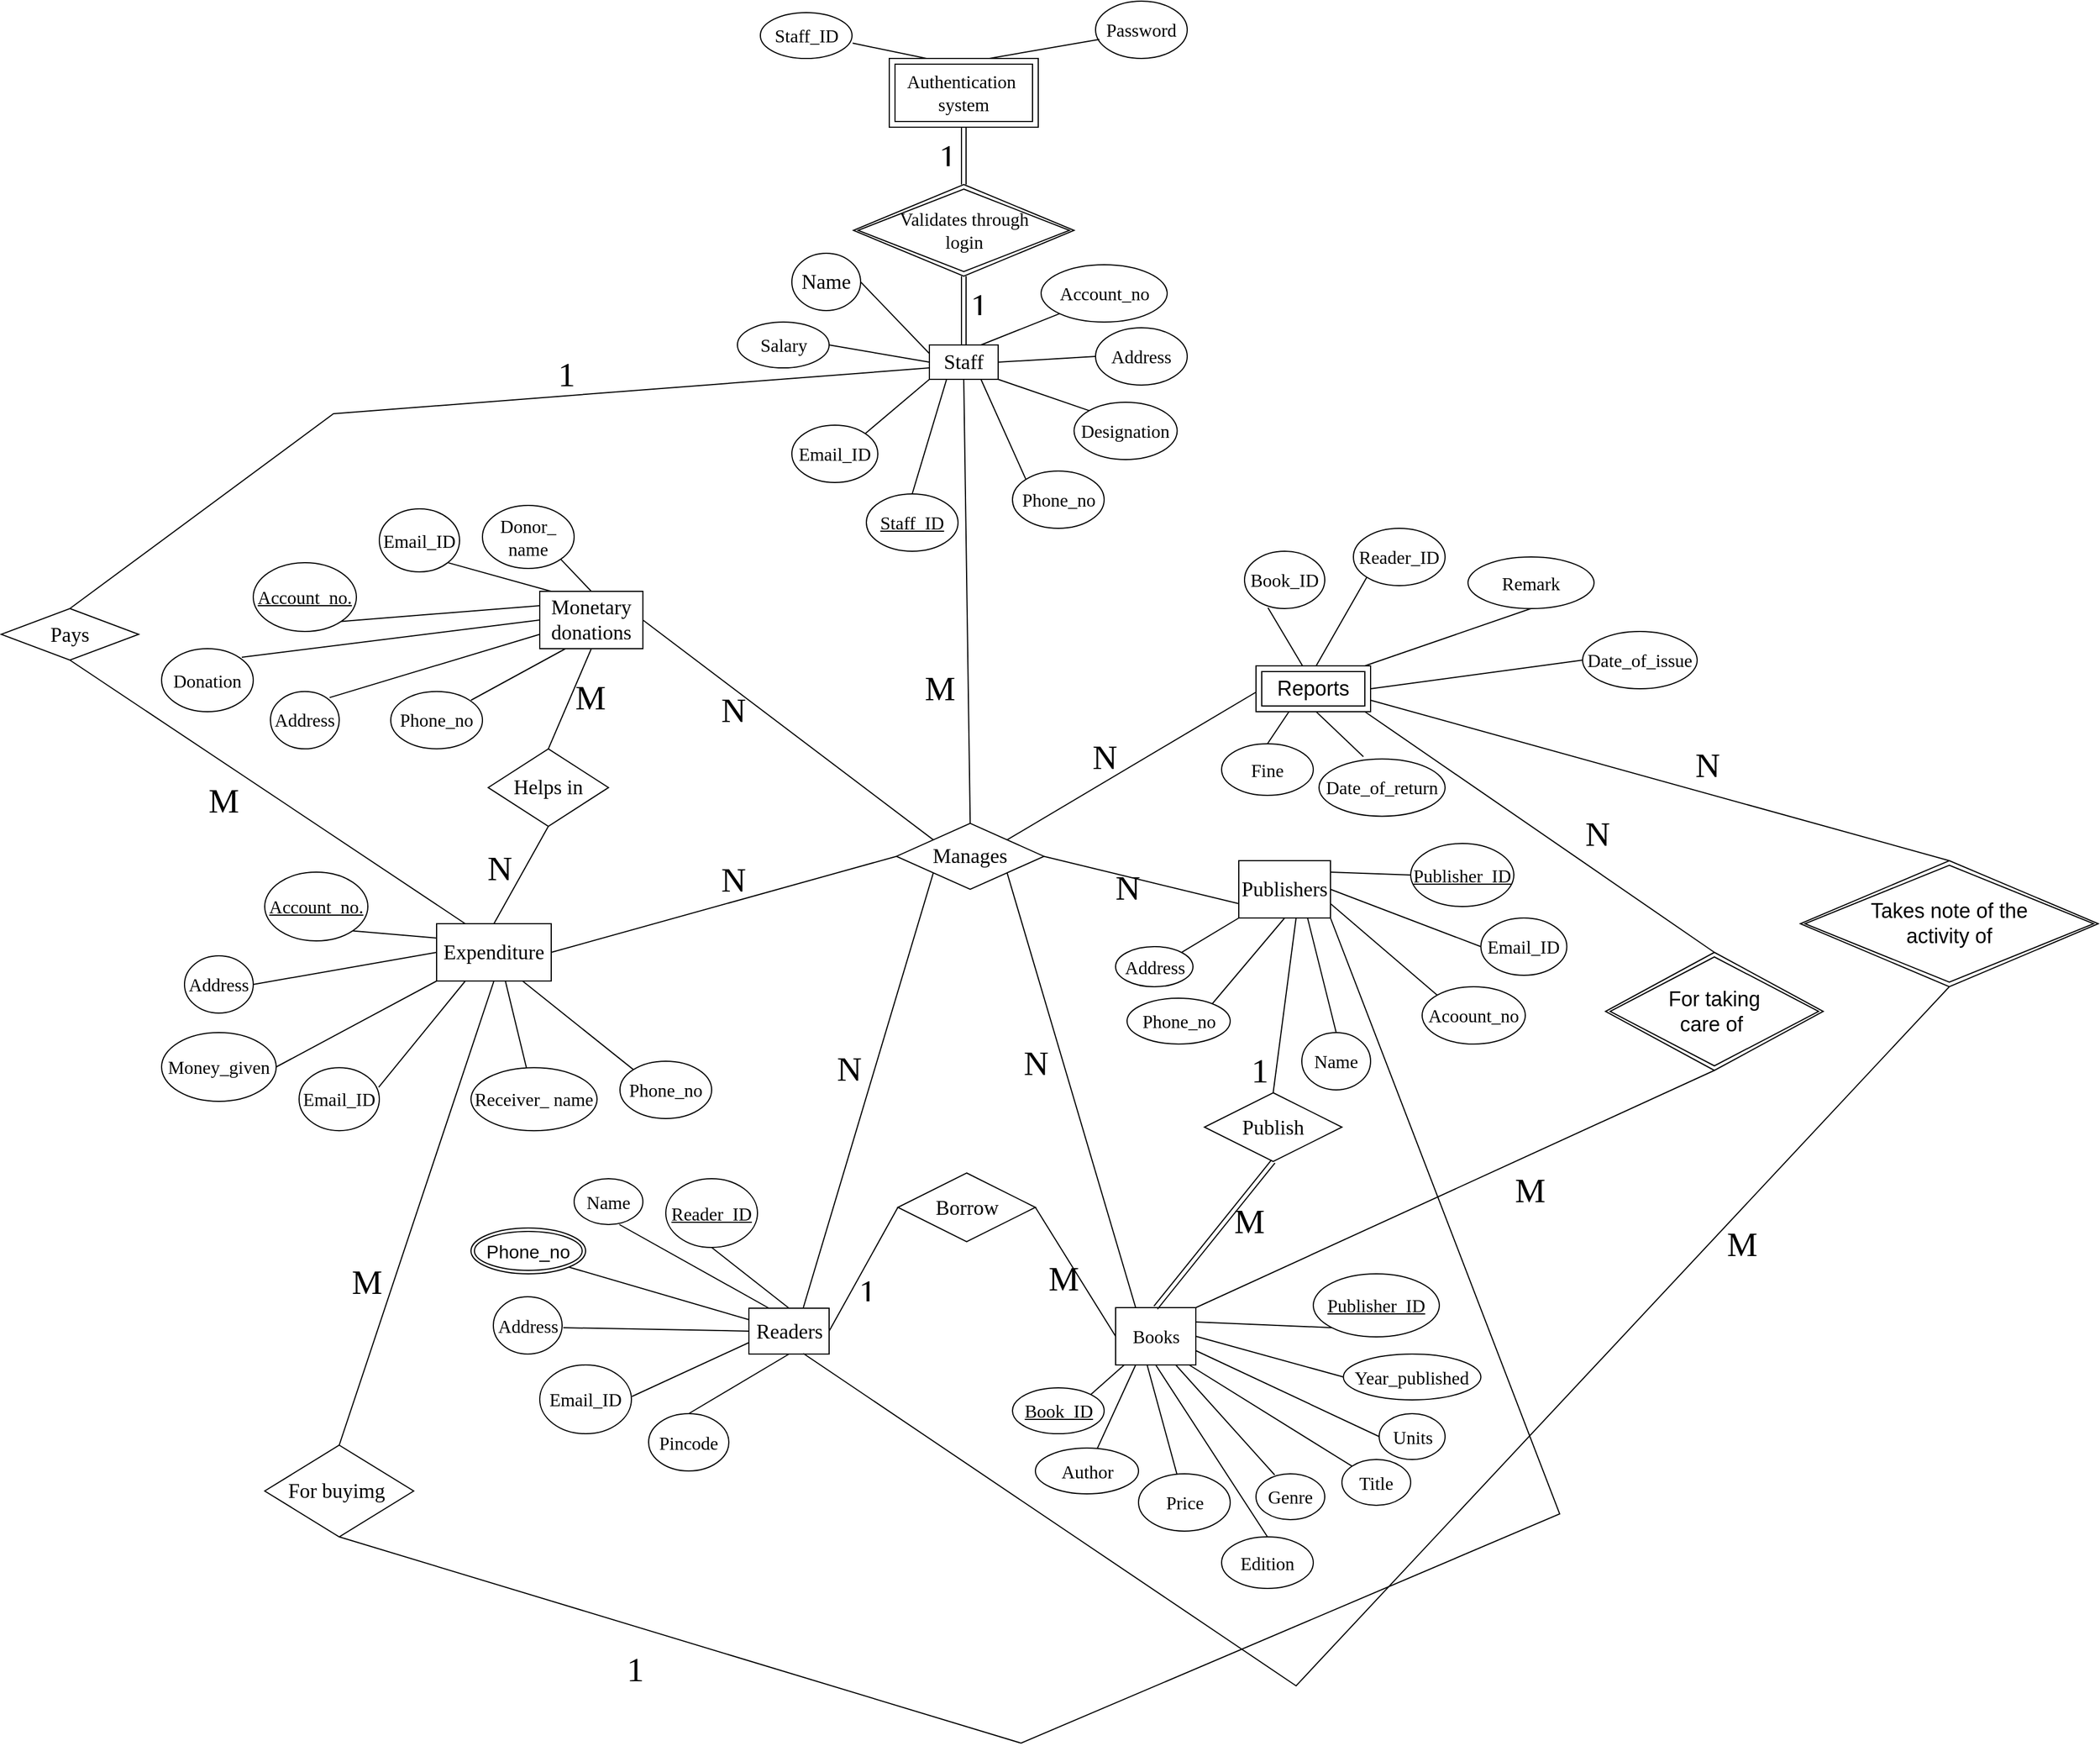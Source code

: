 <mxfile version="16.5.1" type="device" pages="2"><diagram id="_i5Fvz0sY-JRCiEBZ4uj" name="Page-1"><mxGraphModel dx="2544" dy="2468" grid="1" gridSize="10" guides="1" tooltips="1" connect="1" arrows="1" fold="1" page="1" pageScale="1" pageWidth="980" pageHeight="1390" math="0" shadow="0"><root><mxCell id="0"/><mxCell id="1" parent="0"/><mxCell id="sTE-mkLeRkBneEjQsGLT-2" value="Staff" style="rounded=0;whiteSpace=wrap;html=1;fontFamily=Times New Roman;fontSize=18;" parent="1" vertex="1"><mxGeometry x="740" y="190" width="60" height="30" as="geometry"/></mxCell><mxCell id="sTE-mkLeRkBneEjQsGLT-8" value="Readers" style="rounded=0;whiteSpace=wrap;html=1;fontFamily=Times New Roman;fontSize=18;" parent="1" vertex="1"><mxGeometry x="582.5" y="1030.5" width="70" height="40" as="geometry"/></mxCell><mxCell id="sTE-mkLeRkBneEjQsGLT-12" value="Monetary donations" style="rounded=0;whiteSpace=wrap;html=1;fontFamily=Times New Roman;fontSize=18;" parent="1" vertex="1"><mxGeometry x="400" y="405" width="90" height="50" as="geometry"/></mxCell><mxCell id="sTE-mkLeRkBneEjQsGLT-13" value="Books" style="rounded=0;whiteSpace=wrap;html=1;fontFamily=Times New Roman;fontSize=16;" parent="1" vertex="1"><mxGeometry x="902.5" y="1030" width="70" height="50" as="geometry"/></mxCell><mxCell id="sTE-mkLeRkBneEjQsGLT-14" value="Name" style="ellipse;whiteSpace=wrap;html=1;fontFamily=Times New Roman;fontSize=16;" parent="1" vertex="1"><mxGeometry x="430" y="917.5" width="60" height="40" as="geometry"/></mxCell><mxCell id="sTE-mkLeRkBneEjQsGLT-15" value="Reader_ID" style="ellipse;whiteSpace=wrap;html=1;fontFamily=Times New Roman;fontSize=16;fontStyle=4" parent="1" vertex="1"><mxGeometry x="510" y="917.5" width="80" height="60" as="geometry"/></mxCell><mxCell id="sTE-mkLeRkBneEjQsGLT-16" value="Email_ID" style="ellipse;whiteSpace=wrap;html=1;fontFamily=Times New Roman;fontSize=16;" parent="1" vertex="1"><mxGeometry x="400" y="1080" width="80" height="60" as="geometry"/></mxCell><mxCell id="sTE-mkLeRkBneEjQsGLT-23" value="Publishers" style="rounded=0;whiteSpace=wrap;html=1;fontFamily=Times New Roman;fontSize=18;" parent="1" vertex="1"><mxGeometry x="1010" y="640" width="80" height="50" as="geometry"/></mxCell><mxCell id="sTE-mkLeRkBneEjQsGLT-28" value="Password" style="ellipse;whiteSpace=wrap;html=1;fontFamily=Times New Roman;fontSize=16;" parent="1" vertex="1"><mxGeometry x="885" y="-110" width="80" height="50" as="geometry"/></mxCell><mxCell id="sTE-mkLeRkBneEjQsGLT-29" value="Email_ID" style="ellipse;whiteSpace=wrap;html=1;fontFamily=Times New Roman;fontSize=16;" parent="1" vertex="1"><mxGeometry x="620" y="260" width="75" height="50" as="geometry"/></mxCell><mxCell id="sTE-mkLeRkBneEjQsGLT-31" value="Name" style="ellipse;whiteSpace=wrap;html=1;fontFamily=Times New Roman;fontSize=18;" parent="1" vertex="1"><mxGeometry x="620" y="110" width="60" height="50" as="geometry"/></mxCell><mxCell id="sTE-mkLeRkBneEjQsGLT-32" value="Phone_no" style="ellipse;whiteSpace=wrap;html=1;fontFamily=Times New Roman;fontSize=16;" parent="1" vertex="1"><mxGeometry x="812.5" y="300" width="80" height="50" as="geometry"/></mxCell><mxCell id="sTE-mkLeRkBneEjQsGLT-33" value="Address" style="ellipse;whiteSpace=wrap;html=1;fontFamily=Times New Roman;fontSize=16;" parent="1" vertex="1"><mxGeometry x="885" y="175" width="80" height="50" as="geometry"/></mxCell><mxCell id="sTE-mkLeRkBneEjQsGLT-34" value="Staff_ID" style="ellipse;whiteSpace=wrap;html=1;fontFamily=Times New Roman;fontSize=16;fontStyle=4" parent="1" vertex="1"><mxGeometry x="685" y="320" width="80" height="50" as="geometry"/></mxCell><mxCell id="sTE-mkLeRkBneEjQsGLT-40" value="Address" style="ellipse;whiteSpace=wrap;html=1;fontFamily=Times New Roman;fontSize=16;" parent="1" vertex="1"><mxGeometry x="359.5" y="1020.5" width="60" height="50" as="geometry"/></mxCell><mxCell id="sTE-mkLeRkBneEjQsGLT-44" value="Designation" style="ellipse;whiteSpace=wrap;html=1;fontFamily=Times New Roman;fontSize=16;" parent="1" vertex="1"><mxGeometry x="866.25" y="240" width="90" height="50" as="geometry"/></mxCell><mxCell id="sTE-mkLeRkBneEjQsGLT-49" value="Expenditure" style="rounded=0;whiteSpace=wrap;html=1;fontFamily=Times New Roman;fontSize=18;" parent="1" vertex="1"><mxGeometry x="310" y="695" width="100" height="50" as="geometry"/></mxCell><mxCell id="sTE-mkLeRkBneEjQsGLT-50" value="Donor_ name" style="ellipse;whiteSpace=wrap;html=1;fontFamily=Times New Roman;fontSize=16;" parent="1" vertex="1"><mxGeometry x="350" y="330" width="80" height="55" as="geometry"/></mxCell><mxCell id="sTE-mkLeRkBneEjQsGLT-51" value="Account_no." style="ellipse;whiteSpace=wrap;html=1;fontFamily=Times New Roman;fontSize=16;fontStyle=4" parent="1" vertex="1"><mxGeometry x="150" y="380" width="90" height="60" as="geometry"/></mxCell><mxCell id="sTE-mkLeRkBneEjQsGLT-52" value="Donation" style="ellipse;whiteSpace=wrap;html=1;fontFamily=Times New Roman;fontSize=16;" parent="1" vertex="1"><mxGeometry x="70" y="455" width="80" height="55" as="geometry"/></mxCell><mxCell id="sTE-mkLeRkBneEjQsGLT-53" value="Genre" style="ellipse;whiteSpace=wrap;html=1;fontFamily=Times New Roman;fontSize=16;" parent="1" vertex="1"><mxGeometry x="1025" y="1175" width="60" height="40" as="geometry"/></mxCell><mxCell id="sTE-mkLeRkBneEjQsGLT-55" value="Phone_no" style="ellipse;whiteSpace=wrap;html=1;fontFamily=Times New Roman;fontSize=16;" parent="1" vertex="1"><mxGeometry x="270" y="492.43" width="80" height="50" as="geometry"/></mxCell><mxCell id="sTE-mkLeRkBneEjQsGLT-56" value="Address" style="ellipse;whiteSpace=wrap;html=1;fontFamily=Times New Roman;fontSize=16;" parent="1" vertex="1"><mxGeometry x="165" y="492.43" width="60" height="50" as="geometry"/></mxCell><mxCell id="sTE-mkLeRkBneEjQsGLT-57" value="Email_ID" style="ellipse;whiteSpace=wrap;html=1;fontFamily=Times New Roman;fontSize=16;" parent="1" vertex="1"><mxGeometry x="260" y="333" width="70" height="55" as="geometry"/></mxCell><mxCell id="sTE-mkLeRkBneEjQsGLT-59" value="Receiver_ name" style="ellipse;whiteSpace=wrap;html=1;fontFamily=Times New Roman;fontSize=16;" parent="1" vertex="1"><mxGeometry x="340" y="820.57" width="110" height="55" as="geometry"/></mxCell><mxCell id="sTE-mkLeRkBneEjQsGLT-60" value="Address" style="ellipse;whiteSpace=wrap;html=1;fontFamily=Times New Roman;fontSize=16;" parent="1" vertex="1"><mxGeometry x="90" y="723" width="60" height="50" as="geometry"/></mxCell><mxCell id="sTE-mkLeRkBneEjQsGLT-61" value="Phone_no" style="ellipse;whiteSpace=wrap;html=1;fontFamily=Times New Roman;fontSize=16;" parent="1" vertex="1"><mxGeometry x="470" y="815" width="80" height="50" as="geometry"/></mxCell><mxCell id="sTE-mkLeRkBneEjQsGLT-63" value="Account_no." style="ellipse;whiteSpace=wrap;html=1;fontFamily=Times New Roman;fontSize=16;fontStyle=4" parent="1" vertex="1"><mxGeometry x="160" y="650" width="90" height="60" as="geometry"/></mxCell><mxCell id="sTE-mkLeRkBneEjQsGLT-64" value="Email_ID" style="ellipse;whiteSpace=wrap;html=1;fontFamily=Times New Roman;fontSize=16;" parent="1" vertex="1"><mxGeometry x="190" y="820.57" width="70" height="55" as="geometry"/></mxCell><mxCell id="sTE-mkLeRkBneEjQsGLT-65" value="Money_given" style="ellipse;whiteSpace=wrap;html=1;fontFamily=Times New Roman;fontSize=16;" parent="1" vertex="1"><mxGeometry x="70" y="790" width="100" height="60" as="geometry"/></mxCell><mxCell id="sTE-mkLeRkBneEjQsGLT-68" value="Title" style="ellipse;whiteSpace=wrap;html=1;fontFamily=Times New Roman;fontSize=16;" parent="1" vertex="1"><mxGeometry x="1100" y="1162.5" width="60" height="40" as="geometry"/></mxCell><mxCell id="sTE-mkLeRkBneEjQsGLT-69" value="Edition" style="ellipse;whiteSpace=wrap;html=1;fontFamily=Times New Roman;fontSize=16;" parent="1" vertex="1"><mxGeometry x="995" y="1230" width="80" height="45" as="geometry"/></mxCell><mxCell id="sTE-mkLeRkBneEjQsGLT-70" value="Price" style="ellipse;whiteSpace=wrap;html=1;fontFamily=Times New Roman;fontSize=16;" parent="1" vertex="1"><mxGeometry x="922.5" y="1175" width="80" height="50" as="geometry"/></mxCell><mxCell id="sTE-mkLeRkBneEjQsGLT-71" value="Book_ID" style="ellipse;whiteSpace=wrap;html=1;fontFamily=Times New Roman;fontSize=16;fontStyle=4" parent="1" vertex="1"><mxGeometry x="812.5" y="1100" width="80" height="40" as="geometry"/></mxCell><mxCell id="sTE-mkLeRkBneEjQsGLT-72" value="Author" style="ellipse;whiteSpace=wrap;html=1;fontFamily=Times New Roman;fontSize=16;" parent="1" vertex="1"><mxGeometry x="832.5" y="1152.5" width="90" height="40" as="geometry"/></mxCell><mxCell id="sTE-mkLeRkBneEjQsGLT-74" value="Publisher_ID" style="ellipse;whiteSpace=wrap;html=1;fontFamily=Times New Roman;fontSize=16;fontStyle=4" parent="1" vertex="1"><mxGeometry x="1160" y="625" width="90" height="55" as="geometry"/></mxCell><mxCell id="sTE-mkLeRkBneEjQsGLT-76" value="Address" style="ellipse;whiteSpace=wrap;html=1;fontFamily=Times New Roman;fontSize=16;" parent="1" vertex="1"><mxGeometry x="902.5" y="715" width="67.5" height="35" as="geometry"/></mxCell><mxCell id="sTE-mkLeRkBneEjQsGLT-77" value="Email_ID" style="ellipse;whiteSpace=wrap;html=1;fontFamily=Times New Roman;fontSize=16;" parent="1" vertex="1"><mxGeometry x="1221.25" y="690" width="75" height="50" as="geometry"/></mxCell><mxCell id="sTE-mkLeRkBneEjQsGLT-80" value="Book_ID" style="ellipse;whiteSpace=wrap;html=1;fontFamily=Times New Roman;fontSize=16;fontStyle=0" parent="1" vertex="1"><mxGeometry x="1015" y="370" width="70" height="50" as="geometry"/></mxCell><mxCell id="sTE-mkLeRkBneEjQsGLT-81" value="Reader_ID" style="ellipse;whiteSpace=wrap;html=1;fontFamily=Times New Roman;fontSize=16;fontStyle=0" parent="1" vertex="1"><mxGeometry x="1110" y="350" width="80" height="50" as="geometry"/></mxCell><mxCell id="sTE-mkLeRkBneEjQsGLT-82" value="Date_of_issue" style="ellipse;whiteSpace=wrap;html=1;fontFamily=Times New Roman;fontSize=16;" parent="1" vertex="1"><mxGeometry x="1310" y="440" width="100" height="50" as="geometry"/></mxCell><mxCell id="sTE-mkLeRkBneEjQsGLT-83" value="Date_of_return" style="ellipse;whiteSpace=wrap;html=1;fontFamily=Times New Roman;fontSize=16;" parent="1" vertex="1"><mxGeometry x="1080" y="551.21" width="110" height="50" as="geometry"/></mxCell><mxCell id="sTE-mkLeRkBneEjQsGLT-84" value="Fine" style="ellipse;whiteSpace=wrap;html=1;fontFamily=Times New Roman;fontSize=16;" parent="1" vertex="1"><mxGeometry x="995" y="538" width="80" height="45" as="geometry"/></mxCell><mxCell id="sTE-mkLeRkBneEjQsGLT-86" value="" style="endArrow=none;html=1;rounded=0;fontFamily=Times New Roman;fontSize=16;entryX=0;entryY=1;entryDx=0;entryDy=0;" parent="1" target="sTE-mkLeRkBneEjQsGLT-19" edge="1"><mxGeometry width="50" height="50" relative="1" as="geometry"><mxPoint x="630" y="1030" as="sourcePoint"/><mxPoint x="750" y="620" as="targetPoint"/></mxGeometry></mxCell><mxCell id="sTE-mkLeRkBneEjQsGLT-88" value="" style="endArrow=none;html=1;rounded=0;fontFamily=Times New Roman;fontSize=16;entryX=0;entryY=0.5;entryDx=0;entryDy=0;exitX=1;exitY=0.5;exitDx=0;exitDy=0;" parent="1" source="sTE-mkLeRkBneEjQsGLT-49" target="sTE-mkLeRkBneEjQsGLT-19" edge="1"><mxGeometry width="50" height="50" relative="1" as="geometry"><mxPoint x="550" y="690" as="sourcePoint"/><mxPoint x="600" y="640" as="targetPoint"/></mxGeometry></mxCell><mxCell id="sTE-mkLeRkBneEjQsGLT-89" value="" style="endArrow=none;html=1;rounded=0;fontFamily=Times New Roman;fontSize=16;exitX=0.25;exitY=0;exitDx=0;exitDy=0;entryX=1;entryY=1;entryDx=0;entryDy=0;" parent="1" source="sTE-mkLeRkBneEjQsGLT-13" target="sTE-mkLeRkBneEjQsGLT-19" edge="1"><mxGeometry width="50" height="50" relative="1" as="geometry"><mxPoint x="900" y="860" as="sourcePoint"/><mxPoint x="810" y="660" as="targetPoint"/></mxGeometry></mxCell><mxCell id="sTE-mkLeRkBneEjQsGLT-90" value="" style="endArrow=none;html=1;rounded=0;fontFamily=Times New Roman;fontSize=16;entryX=0;entryY=0.5;entryDx=0;entryDy=0;exitX=1;exitY=0;exitDx=0;exitDy=0;" parent="1" source="sTE-mkLeRkBneEjQsGLT-19" edge="1"><mxGeometry width="50" height="50" relative="1" as="geometry"><mxPoint x="780" y="520" as="sourcePoint"/><mxPoint x="1030" y="490" as="targetPoint"/></mxGeometry></mxCell><mxCell id="sTE-mkLeRkBneEjQsGLT-92" value="" style="endArrow=none;html=1;rounded=0;fontFamily=Times New Roman;fontSize=16;entryX=0.5;entryY=0;entryDx=0;entryDy=0;exitX=0.5;exitY=1;exitDx=0;exitDy=0;" parent="1" source="sTE-mkLeRkBneEjQsGLT-2" target="sTE-mkLeRkBneEjQsGLT-19" edge="1"><mxGeometry width="50" height="50" relative="1" as="geometry"><mxPoint x="755" y="350" as="sourcePoint"/><mxPoint x="755" y="540" as="targetPoint"/></mxGeometry></mxCell><mxCell id="sTE-mkLeRkBneEjQsGLT-94" value="" style="endArrow=none;html=1;rounded=0;fontFamily=Times New Roman;fontSize=16;entryX=0.042;entryY=0.667;entryDx=0;entryDy=0;entryPerimeter=0;exitX=0.672;exitY=0;exitDx=0;exitDy=0;exitPerimeter=0;" parent="1" source="grzEYPdfan8Y85NzVUkI-6" target="sTE-mkLeRkBneEjQsGLT-28" edge="1"><mxGeometry width="50" height="50" relative="1" as="geometry"><mxPoint x="805" y="-60" as="sourcePoint"/><mxPoint x="615" y="-30" as="targetPoint"/></mxGeometry></mxCell><mxCell id="sTE-mkLeRkBneEjQsGLT-96" value="" style="endArrow=none;html=1;rounded=0;fontFamily=Times New Roman;fontSize=16;entryX=0;entryY=0.25;entryDx=0;entryDy=0;exitX=1;exitY=0.5;exitDx=0;exitDy=0;" parent="1" source="sTE-mkLeRkBneEjQsGLT-31" target="sTE-mkLeRkBneEjQsGLT-2" edge="1"><mxGeometry width="50" height="50" relative="1" as="geometry"><mxPoint x="565" y="290" as="sourcePoint"/><mxPoint x="615" y="240" as="targetPoint"/></mxGeometry></mxCell><mxCell id="sTE-mkLeRkBneEjQsGLT-97" value="" style="endArrow=none;html=1;rounded=0;fontFamily=Times New Roman;fontSize=16;exitX=1;exitY=0;exitDx=0;exitDy=0;" parent="1" source="sTE-mkLeRkBneEjQsGLT-29" edge="1"><mxGeometry width="50" height="50" relative="1" as="geometry"><mxPoint x="565" y="290" as="sourcePoint"/><mxPoint x="740" y="220" as="targetPoint"/></mxGeometry></mxCell><mxCell id="sTE-mkLeRkBneEjQsGLT-98" value="" style="endArrow=none;html=1;rounded=0;fontFamily=Times New Roman;fontSize=16;entryX=0.25;entryY=1;entryDx=0;entryDy=0;exitX=0.5;exitY=0;exitDx=0;exitDy=0;" parent="1" source="sTE-mkLeRkBneEjQsGLT-34" target="sTE-mkLeRkBneEjQsGLT-2" edge="1"><mxGeometry width="50" height="50" relative="1" as="geometry"><mxPoint x="726.41" y="281.039" as="sourcePoint"/><mxPoint x="615" y="240" as="targetPoint"/></mxGeometry></mxCell><mxCell id="sTE-mkLeRkBneEjQsGLT-99" value="" style="endArrow=none;html=1;rounded=0;fontFamily=Times New Roman;fontSize=16;entryX=0.75;entryY=1;entryDx=0;entryDy=0;exitX=0;exitY=0;exitDx=0;exitDy=0;" parent="1" source="sTE-mkLeRkBneEjQsGLT-32" target="sTE-mkLeRkBneEjQsGLT-2" edge="1"><mxGeometry width="50" height="50" relative="1" as="geometry"><mxPoint x="825" y="280" as="sourcePoint"/><mxPoint x="615" y="240" as="targetPoint"/></mxGeometry></mxCell><mxCell id="sTE-mkLeRkBneEjQsGLT-100" value="" style="endArrow=none;html=1;rounded=0;fontFamily=Times New Roman;fontSize=16;exitX=0;exitY=0;exitDx=0;exitDy=0;entryX=1;entryY=1;entryDx=0;entryDy=0;" parent="1" source="sTE-mkLeRkBneEjQsGLT-44" target="sTE-mkLeRkBneEjQsGLT-2" edge="1"><mxGeometry width="50" height="50" relative="1" as="geometry"><mxPoint x="565" y="250" as="sourcePoint"/><mxPoint x="805" y="220" as="targetPoint"/></mxGeometry></mxCell><mxCell id="sTE-mkLeRkBneEjQsGLT-101" value="" style="endArrow=none;html=1;rounded=0;fontFamily=Times New Roman;fontSize=16;entryX=0;entryY=0.5;entryDx=0;entryDy=0;exitX=1;exitY=0.5;exitDx=0;exitDy=0;" parent="1" source="sTE-mkLeRkBneEjQsGLT-2" target="sTE-mkLeRkBneEjQsGLT-33" edge="1"><mxGeometry width="50" height="50" relative="1" as="geometry"><mxPoint x="805" y="200" as="sourcePoint"/><mxPoint x="615" y="200" as="targetPoint"/></mxGeometry></mxCell><mxCell id="sTE-mkLeRkBneEjQsGLT-102" value="" style="endArrow=none;html=1;rounded=0;fontFamily=Times New Roman;fontSize=16;entryX=0.5;entryY=1;entryDx=0;entryDy=0;exitX=0.5;exitY=0;exitDx=0;exitDy=0;" parent="1" source="sTE-mkLeRkBneEjQsGLT-8" target="sTE-mkLeRkBneEjQsGLT-15" edge="1"><mxGeometry width="50" height="50" relative="1" as="geometry"><mxPoint x="650.5" y="1007.5" as="sourcePoint"/><mxPoint x="700.5" y="957.5" as="targetPoint"/></mxGeometry></mxCell><mxCell id="sTE-mkLeRkBneEjQsGLT-105" value="" style="endArrow=none;html=1;rounded=0;fontFamily=Times New Roman;fontSize=16;exitX=0;exitY=0.5;exitDx=0;exitDy=0;" parent="1" source="sTE-mkLeRkBneEjQsGLT-8" edge="1"><mxGeometry width="50" height="50" relative="1" as="geometry"><mxPoint x="650.5" y="1007.5" as="sourcePoint"/><mxPoint x="420.5" y="1047.5" as="targetPoint"/></mxGeometry></mxCell><mxCell id="sTE-mkLeRkBneEjQsGLT-106" value="" style="endArrow=none;html=1;rounded=0;fontFamily=Times New Roman;fontSize=16;entryX=0;entryY=0.75;entryDx=0;entryDy=0;exitX=1;exitY=0.5;exitDx=0;exitDy=0;" parent="1" target="sTE-mkLeRkBneEjQsGLT-8" edge="1"><mxGeometry width="50" height="50" relative="1" as="geometry"><mxPoint x="480.5" y="1107.5" as="sourcePoint"/><mxPoint x="700.5" y="957.5" as="targetPoint"/></mxGeometry></mxCell><mxCell id="sTE-mkLeRkBneEjQsGLT-107" value="" style="endArrow=none;html=1;rounded=0;fontFamily=Times New Roman;fontSize=16;entryX=1;entryY=1;entryDx=0;entryDy=0;exitX=0.5;exitY=0;exitDx=0;exitDy=0;" parent="1" source="sTE-mkLeRkBneEjQsGLT-12" target="sTE-mkLeRkBneEjQsGLT-50" edge="1"><mxGeometry width="50" height="50" relative="1" as="geometry"><mxPoint x="510" y="315" as="sourcePoint"/><mxPoint x="560" y="265" as="targetPoint"/></mxGeometry></mxCell><mxCell id="sTE-mkLeRkBneEjQsGLT-108" value="" style="endArrow=none;html=1;rounded=0;fontFamily=Times New Roman;fontSize=16;entryX=0;entryY=0.25;entryDx=0;entryDy=0;exitX=1;exitY=1;exitDx=0;exitDy=0;" parent="1" source="sTE-mkLeRkBneEjQsGLT-51" target="sTE-mkLeRkBneEjQsGLT-12" edge="1"><mxGeometry width="50" height="50" relative="1" as="geometry"><mxPoint x="220" y="465" as="sourcePoint"/><mxPoint x="270" y="415" as="targetPoint"/></mxGeometry></mxCell><mxCell id="sTE-mkLeRkBneEjQsGLT-109" value="" style="endArrow=none;html=1;rounded=0;fontFamily=Times New Roman;fontSize=16;entryX=1;entryY=1;entryDx=0;entryDy=0;" parent="1" target="sTE-mkLeRkBneEjQsGLT-57" edge="1"><mxGeometry width="50" height="50" relative="1" as="geometry"><mxPoint x="410" y="405" as="sourcePoint"/><mxPoint x="560" y="265" as="targetPoint"/></mxGeometry></mxCell><mxCell id="sTE-mkLeRkBneEjQsGLT-110" value="" style="endArrow=none;html=1;rounded=0;fontFamily=Times New Roman;fontSize=16;exitX=0.25;exitY=1;exitDx=0;exitDy=0;" parent="1" source="sTE-mkLeRkBneEjQsGLT-12" edge="1"><mxGeometry width="50" height="50" relative="1" as="geometry"><mxPoint x="510" y="315" as="sourcePoint"/><mxPoint x="340" y="500" as="targetPoint"/></mxGeometry></mxCell><mxCell id="sTE-mkLeRkBneEjQsGLT-111" value="" style="endArrow=none;html=1;rounded=0;fontFamily=Times New Roman;fontSize=16;entryX=1;entryY=0;entryDx=0;entryDy=0;exitX=0;exitY=0.75;exitDx=0;exitDy=0;" parent="1" source="sTE-mkLeRkBneEjQsGLT-12" edge="1"><mxGeometry width="50" height="50" relative="1" as="geometry"><mxPoint x="510" y="315" as="sourcePoint"/><mxPoint x="216.642" y="497.687" as="targetPoint"/></mxGeometry></mxCell><mxCell id="sTE-mkLeRkBneEjQsGLT-112" value="" style="endArrow=none;html=1;rounded=0;fontFamily=Times New Roman;fontSize=16;entryX=1;entryY=0.5;entryDx=0;entryDy=0;exitX=0;exitY=0.5;exitDx=0;exitDy=0;" parent="1" source="sTE-mkLeRkBneEjQsGLT-12" edge="1"><mxGeometry width="50" height="50" relative="1" as="geometry"><mxPoint x="510" y="445" as="sourcePoint"/><mxPoint x="140" y="462.5" as="targetPoint"/></mxGeometry></mxCell><mxCell id="sTE-mkLeRkBneEjQsGLT-113" value="" style="endArrow=none;html=1;rounded=0;fontFamily=Times New Roman;fontSize=16;exitX=1;exitY=1;exitDx=0;exitDy=0;entryX=0;entryY=0.25;entryDx=0;entryDy=0;" parent="1" source="sTE-mkLeRkBneEjQsGLT-63" target="sTE-mkLeRkBneEjQsGLT-49" edge="1"><mxGeometry width="50" height="50" relative="1" as="geometry"><mxPoint x="200" y="745" as="sourcePoint"/><mxPoint x="310" y="717" as="targetPoint"/></mxGeometry></mxCell><mxCell id="sTE-mkLeRkBneEjQsGLT-114" value="" style="endArrow=none;html=1;rounded=0;fontFamily=Times New Roman;fontSize=16;exitX=1;exitY=0.5;exitDx=0;exitDy=0;entryX=0;entryY=0.5;entryDx=0;entryDy=0;" parent="1" source="sTE-mkLeRkBneEjQsGLT-60" target="sTE-mkLeRkBneEjQsGLT-49" edge="1"><mxGeometry width="50" height="50" relative="1" as="geometry"><mxPoint x="200" y="745" as="sourcePoint"/><mxPoint x="310" y="720" as="targetPoint"/></mxGeometry></mxCell><mxCell id="sTE-mkLeRkBneEjQsGLT-115" value="" style="endArrow=none;html=1;rounded=0;fontFamily=Times New Roman;fontSize=16;exitX=0;exitY=0;exitDx=0;exitDy=0;entryX=0.75;entryY=1;entryDx=0;entryDy=0;" parent="1" source="sTE-mkLeRkBneEjQsGLT-61" target="sTE-mkLeRkBneEjQsGLT-49" edge="1"><mxGeometry width="50" height="50" relative="1" as="geometry"><mxPoint x="470" y="770" as="sourcePoint"/><mxPoint x="400" y="770" as="targetPoint"/></mxGeometry></mxCell><mxCell id="sTE-mkLeRkBneEjQsGLT-116" value="" style="endArrow=none;html=1;rounded=0;fontFamily=Times New Roman;fontSize=16;exitX=0.992;exitY=0.312;exitDx=0;exitDy=0;exitPerimeter=0;entryX=0.25;entryY=1;entryDx=0;entryDy=0;" parent="1" source="sTE-mkLeRkBneEjQsGLT-64" target="sTE-mkLeRkBneEjQsGLT-49" edge="1"><mxGeometry width="50" height="50" relative="1" as="geometry"><mxPoint x="200" y="745" as="sourcePoint"/><mxPoint x="330" y="740" as="targetPoint"/></mxGeometry></mxCell><mxCell id="sTE-mkLeRkBneEjQsGLT-117" value="" style="endArrow=none;html=1;rounded=0;fontFamily=Times New Roman;fontSize=16;entryX=0;entryY=1;entryDx=0;entryDy=0;exitX=1;exitY=0.5;exitDx=0;exitDy=0;" parent="1" source="sTE-mkLeRkBneEjQsGLT-65" target="sTE-mkLeRkBneEjQsGLT-49" edge="1"><mxGeometry width="50" height="50" relative="1" as="geometry"><mxPoint x="200" y="745" as="sourcePoint"/><mxPoint x="250" y="695" as="targetPoint"/></mxGeometry></mxCell><mxCell id="sTE-mkLeRkBneEjQsGLT-119" value="" style="endArrow=none;html=1;rounded=0;fontFamily=Times New Roman;fontSize=16;entryX=0.6;entryY=1;entryDx=0;entryDy=0;entryPerimeter=0;" parent="1" source="sTE-mkLeRkBneEjQsGLT-59" target="sTE-mkLeRkBneEjQsGLT-49" edge="1"><mxGeometry width="50" height="50" relative="1" as="geometry"><mxPoint x="200" y="745" as="sourcePoint"/><mxPoint x="250" y="695" as="targetPoint"/></mxGeometry></mxCell><mxCell id="sTE-mkLeRkBneEjQsGLT-121" value="" style="endArrow=none;html=1;rounded=0;fontFamily=Times New Roman;fontSize=16;exitX=0.419;exitY=0.007;exitDx=0;exitDy=0;exitPerimeter=0;" parent="1" source="sTE-mkLeRkBneEjQsGLT-70" edge="1"><mxGeometry width="50" height="50" relative="1" as="geometry"><mxPoint x="960" y="1170" as="sourcePoint"/><mxPoint x="930" y="1080" as="targetPoint"/></mxGeometry></mxCell><mxCell id="sTE-mkLeRkBneEjQsGLT-122" value="" style="endArrow=none;html=1;rounded=0;fontFamily=Times New Roman;fontSize=16;entryX=0.25;entryY=1;entryDx=0;entryDy=0;" parent="1" source="sTE-mkLeRkBneEjQsGLT-72" target="sTE-mkLeRkBneEjQsGLT-13" edge="1"><mxGeometry width="50" height="50" relative="1" as="geometry"><mxPoint x="902.5" y="1150" as="sourcePoint"/><mxPoint x="909" y="1090" as="targetPoint"/></mxGeometry></mxCell><mxCell id="sTE-mkLeRkBneEjQsGLT-123" value="" style="endArrow=none;html=1;rounded=0;fontFamily=Times New Roman;fontSize=16;exitX=1;exitY=0;exitDx=0;exitDy=0;" parent="1" source="sTE-mkLeRkBneEjQsGLT-71" edge="1"><mxGeometry width="50" height="50" relative="1" as="geometry"><mxPoint x="572.5" y="1080" as="sourcePoint"/><mxPoint x="910" y="1080" as="targetPoint"/></mxGeometry></mxCell><mxCell id="sTE-mkLeRkBneEjQsGLT-124" value="" style="endArrow=none;html=1;rounded=0;fontFamily=Times New Roman;fontSize=16;entryX=0.5;entryY=1;entryDx=0;entryDy=0;exitX=0.5;exitY=0;exitDx=0;exitDy=0;" parent="1" source="sTE-mkLeRkBneEjQsGLT-69" target="sTE-mkLeRkBneEjQsGLT-13" edge="1"><mxGeometry width="50" height="50" relative="1" as="geometry"><mxPoint x="1030" y="1230" as="sourcePoint"/><mxPoint x="950" y="1080" as="targetPoint"/></mxGeometry></mxCell><mxCell id="sTE-mkLeRkBneEjQsGLT-125" value="" style="endArrow=none;html=1;rounded=0;fontFamily=Times New Roman;fontSize=16;entryX=0.75;entryY=1;entryDx=0;entryDy=0;exitX=0.272;exitY=0.025;exitDx=0;exitDy=0;exitPerimeter=0;" parent="1" source="sTE-mkLeRkBneEjQsGLT-53" target="sTE-mkLeRkBneEjQsGLT-13" edge="1"><mxGeometry width="50" height="50" relative="1" as="geometry"><mxPoint x="1142.5" y="1080" as="sourcePoint"/><mxPoint x="1192.5" y="1030" as="targetPoint"/></mxGeometry></mxCell><mxCell id="sTE-mkLeRkBneEjQsGLT-126" value="" style="endArrow=none;html=1;rounded=0;fontFamily=Times New Roman;fontSize=16;exitX=0;exitY=0;exitDx=0;exitDy=0;entryX=0.917;entryY=1;entryDx=0;entryDy=0;entryPerimeter=0;" parent="1" source="sTE-mkLeRkBneEjQsGLT-68" target="sTE-mkLeRkBneEjQsGLT-13" edge="1"><mxGeometry width="50" height="50" relative="1" as="geometry"><mxPoint x="1062.5" y="1080" as="sourcePoint"/><mxPoint x="980" y="1070" as="targetPoint"/></mxGeometry></mxCell><mxCell id="sTE-mkLeRkBneEjQsGLT-127" value="" style="endArrow=none;html=1;rounded=0;fontFamily=Times New Roman;fontSize=16;entryX=0;entryY=0;entryDx=0;entryDy=0;exitX=1;exitY=0.75;exitDx=0;exitDy=0;" parent="1" source="sTE-mkLeRkBneEjQsGLT-23" target="CYv65s5xXpdTGUQvUuBR-19" edge="1"><mxGeometry width="50" height="50" relative="1" as="geometry"><mxPoint x="1120" y="650" as="sourcePoint"/><mxPoint x="1166.25" y="773" as="targetPoint"/></mxGeometry></mxCell><mxCell id="sTE-mkLeRkBneEjQsGLT-128" value="" style="endArrow=none;html=1;rounded=0;fontFamily=Times New Roman;fontSize=16;entryX=0;entryY=1;entryDx=0;entryDy=0;exitX=1;exitY=0;exitDx=0;exitDy=0;" parent="1" source="sTE-mkLeRkBneEjQsGLT-76" target="sTE-mkLeRkBneEjQsGLT-23" edge="1"><mxGeometry width="50" height="50" relative="1" as="geometry"><mxPoint x="870" y="675" as="sourcePoint"/><mxPoint x="990" y="715" as="targetPoint"/></mxGeometry></mxCell><mxCell id="sTE-mkLeRkBneEjQsGLT-129" value="" style="endArrow=none;html=1;rounded=0;fontFamily=Times New Roman;fontSize=16;entryX=0;entryY=0.5;entryDx=0;entryDy=0;" parent="1" target="sTE-mkLeRkBneEjQsGLT-74" edge="1"><mxGeometry width="50" height="50" relative="1" as="geometry"><mxPoint x="1090" y="650" as="sourcePoint"/><mxPoint x="1170" y="600" as="targetPoint"/></mxGeometry></mxCell><mxCell id="sTE-mkLeRkBneEjQsGLT-131" value="" style="endArrow=none;html=1;rounded=0;fontFamily=Times New Roman;fontSize=16;entryX=0.5;entryY=1;entryDx=0;entryDy=0;exitX=0.5;exitY=0;exitDx=0;exitDy=0;" parent="1" target="sTE-mkLeRkBneEjQsGLT-23" edge="1"><mxGeometry width="50" height="50" relative="1" as="geometry"><mxPoint x="982.5" y="770" as="sourcePoint"/><mxPoint x="1170" y="600" as="targetPoint"/></mxGeometry></mxCell><mxCell id="sTE-mkLeRkBneEjQsGLT-132" value="" style="endArrow=none;html=1;rounded=0;fontFamily=Times New Roman;fontSize=16;entryX=0.292;entryY=0.984;entryDx=0;entryDy=0;entryPerimeter=0;" parent="1" target="sTE-mkLeRkBneEjQsGLT-80" edge="1"><mxGeometry width="50" height="50" relative="1" as="geometry"><mxPoint x="1065.619" y="470" as="sourcePoint"/><mxPoint x="760" y="470" as="targetPoint"/></mxGeometry></mxCell><mxCell id="sTE-mkLeRkBneEjQsGLT-133" value="" style="endArrow=none;html=1;rounded=0;fontFamily=Times New Roman;fontSize=16;entryX=0;entryY=1;entryDx=0;entryDy=0;exitX=0.5;exitY=0;exitDx=0;exitDy=0;" parent="1" target="sTE-mkLeRkBneEjQsGLT-81" edge="1"><mxGeometry width="50" height="50" relative="1" as="geometry"><mxPoint x="1077.5" y="470" as="sourcePoint"/><mxPoint x="760" y="470" as="targetPoint"/></mxGeometry></mxCell><mxCell id="sTE-mkLeRkBneEjQsGLT-134" value="" style="endArrow=none;html=1;rounded=0;fontFamily=Times New Roman;fontSize=16;entryX=0.352;entryY=-0.04;entryDx=0;entryDy=0;entryPerimeter=0;exitX=0.5;exitY=1;exitDx=0;exitDy=0;" parent="1" target="sTE-mkLeRkBneEjQsGLT-83" edge="1"><mxGeometry width="50" height="50" relative="1" as="geometry"><mxPoint x="1077.5" y="510" as="sourcePoint"/><mxPoint x="1160" y="540" as="targetPoint"/></mxGeometry></mxCell><mxCell id="sTE-mkLeRkBneEjQsGLT-135" value="" style="endArrow=none;html=1;rounded=0;fontFamily=Times New Roman;fontSize=16;entryX=0.25;entryY=1;entryDx=0;entryDy=0;exitX=0.5;exitY=0;exitDx=0;exitDy=0;" parent="1" source="sTE-mkLeRkBneEjQsGLT-84" edge="1"><mxGeometry width="50" height="50" relative="1" as="geometry"><mxPoint x="710" y="520" as="sourcePoint"/><mxPoint x="1053.75" y="510" as="targetPoint"/></mxGeometry></mxCell><mxCell id="sTE-mkLeRkBneEjQsGLT-136" value="" style="endArrow=none;html=1;rounded=0;fontFamily=Times New Roman;fontSize=16;entryX=0;entryY=0.5;entryDx=0;entryDy=0;exitX=1;exitY=0.5;exitDx=0;exitDy=0;" parent="1" target="sTE-mkLeRkBneEjQsGLT-82" edge="1"><mxGeometry width="50" height="50" relative="1" as="geometry"><mxPoint x="1125" y="490" as="sourcePoint"/><mxPoint x="960" y="470" as="targetPoint"/><Array as="points"/></mxGeometry></mxCell><mxCell id="Tc3MTxLKY3Mo7Ic07lP5-1" value="Remark" style="ellipse;whiteSpace=wrap;html=1;fontSize=16;fontFamily=Times New Roman;" parent="1" vertex="1"><mxGeometry x="1210" y="375" width="110" height="45" as="geometry"/></mxCell><mxCell id="Tc3MTxLKY3Mo7Ic07lP5-2" value="" style="endArrow=none;html=1;rounded=0;entryX=0.5;entryY=1;entryDx=0;entryDy=0;fontFamily=Times New Roman;" parent="1" target="Tc3MTxLKY3Mo7Ic07lP5-1" edge="1"><mxGeometry width="50" height="50" relative="1" as="geometry"><mxPoint x="1120" y="470" as="sourcePoint"/><mxPoint x="830" y="310" as="targetPoint"/></mxGeometry></mxCell><mxCell id="Tc3MTxLKY3Mo7Ic07lP5-3" value="&lt;font style=&quot;font-size: 16px&quot;&gt;Salary&lt;/font&gt;" style="ellipse;whiteSpace=wrap;html=1;fontFamily=Times New Roman;" parent="1" vertex="1"><mxGeometry x="572.5" y="170" width="80" height="40" as="geometry"/></mxCell><mxCell id="Tc3MTxLKY3Mo7Ic07lP5-4" value="" style="endArrow=none;html=1;rounded=0;fontSize=16;entryX=0;entryY=0.5;entryDx=0;entryDy=0;exitX=1;exitY=0.5;exitDx=0;exitDy=0;fontFamily=Times New Roman;" parent="1" source="Tc3MTxLKY3Mo7Ic07lP5-3" target="sTE-mkLeRkBneEjQsGLT-2" edge="1"><mxGeometry width="50" height="50" relative="1" as="geometry"><mxPoint x="795" y="530" as="sourcePoint"/><mxPoint x="845" y="480" as="targetPoint"/></mxGeometry></mxCell><mxCell id="Tc3MTxLKY3Mo7Ic07lP5-9" value="" style="endArrow=none;html=1;rounded=0;fontFamily=Times New Roman;fontSize=16;entryX=0.5;entryY=1;entryDx=0;entryDy=0;exitX=0.25;exitY=0;exitDx=0;exitDy=0;" parent="1" source="sTE-mkLeRkBneEjQsGLT-8" edge="1"><mxGeometry width="50" height="50" relative="1" as="geometry"><mxPoint x="578" y="1047.5" as="sourcePoint"/><mxPoint x="469.5" y="957.5" as="targetPoint"/></mxGeometry></mxCell><mxCell id="Tc3MTxLKY3Mo7Ic07lP5-10" value="Publish" style="shape=rhombus;perimeter=rhombusPerimeter;whiteSpace=wrap;html=1;align=center;fontSize=18;fontFamily=Times New Roman;" parent="1" vertex="1"><mxGeometry x="980" y="842.5" width="120" height="60" as="geometry"/></mxCell><mxCell id="Tc3MTxLKY3Mo7Ic07lP5-13" value="" style="endArrow=none;html=1;rounded=0;fontSize=16;entryX=0.5;entryY=0;entryDx=0;entryDy=0;fontFamily=Times New Roman;" parent="1" target="Tc3MTxLKY3Mo7Ic07lP5-10" edge="1"><mxGeometry width="50" height="50" relative="1" as="geometry"><mxPoint x="1060" y="690" as="sourcePoint"/><mxPoint x="1350" y="840" as="targetPoint"/></mxGeometry></mxCell><mxCell id="Tc3MTxLKY3Mo7Ic07lP5-28" value="Borrow" style="shape=rhombus;perimeter=rhombusPerimeter;whiteSpace=wrap;html=1;align=center;fontSize=18;fontFamily=Times New Roman;" parent="1" vertex="1"><mxGeometry x="712.5" y="912.5" width="120" height="60" as="geometry"/></mxCell><mxCell id="Tc3MTxLKY3Mo7Ic07lP5-29" value="" style="endArrow=none;html=1;rounded=0;fontSize=16;exitX=1;exitY=0.5;exitDx=0;exitDy=0;entryX=0;entryY=0.5;entryDx=0;entryDy=0;fontFamily=Times New Roman;" parent="1" source="Tc3MTxLKY3Mo7Ic07lP5-28" target="sTE-mkLeRkBneEjQsGLT-13" edge="1"><mxGeometry width="50" height="50" relative="1" as="geometry"><mxPoint x="650" y="740" as="sourcePoint"/><mxPoint x="910" y="1055" as="targetPoint"/></mxGeometry></mxCell><mxCell id="Tc3MTxLKY3Mo7Ic07lP5-30" value="" style="endArrow=none;html=1;rounded=0;fontSize=16;entryX=0;entryY=0.5;entryDx=0;entryDy=0;exitX=1;exitY=0.5;exitDx=0;exitDy=0;fontFamily=Times New Roman;" parent="1" source="sTE-mkLeRkBneEjQsGLT-8" target="Tc3MTxLKY3Mo7Ic07lP5-28" edge="1"><mxGeometry width="50" height="50" relative="1" as="geometry"><mxPoint x="660" y="1050" as="sourcePoint"/><mxPoint x="700" y="690" as="targetPoint"/></mxGeometry></mxCell><mxCell id="Tc3MTxLKY3Mo7Ic07lP5-32" value="" style="endArrow=none;html=1;rounded=0;fontFamily=Times New Roman;fontSize=16;entryX=1;entryY=1;entryDx=0;entryDy=0;exitX=0;exitY=0.25;exitDx=0;exitDy=0;" parent="1" source="sTE-mkLeRkBneEjQsGLT-8" target="sEMJWiQ7QT2B3GV6o0WT-5" edge="1"><mxGeometry width="50" height="50" relative="1" as="geometry"><mxPoint x="582.5" y="1040.5" as="sourcePoint"/><mxPoint x="429.895" y="1000.073" as="targetPoint"/></mxGeometry></mxCell><mxCell id="Tc3MTxLKY3Mo7Ic07lP5-41" value="1" style="text;strokeColor=none;fillColor=none;spacingLeft=4;spacingRight=4;overflow=hidden;rotatable=0;points=[[0,0.5],[1,0.5]];portConstraint=eastwest;fontSize=30;fontFamily=Times New Roman;" parent="1" vertex="1"><mxGeometry x="1015" y="797.5" width="40" height="45" as="geometry"/></mxCell><mxCell id="Tc3MTxLKY3Mo7Ic07lP5-43" value="1" style="text;strokeColor=none;fillColor=none;spacingLeft=4;spacingRight=4;overflow=hidden;rotatable=0;points=[[0,0.5],[1,0.5]];portConstraint=eastwest;fontSize=30;fontFamily=Times New Roman;" parent="1" vertex="1"><mxGeometry x="672.5" y="990.5" width="40" height="30" as="geometry"/></mxCell><mxCell id="Tc3MTxLKY3Mo7Ic07lP5-44" value="M" style="resizable=0;html=1;align=left;verticalAlign=bottom;fontSize=30;fontFamily=Times New Roman;" parent="1" connectable="0" vertex="1"><mxGeometry x="832.5" y="1007.5" as="geometry"><mxPoint x="9" y="17" as="offset"/></mxGeometry></mxCell><mxCell id="Tc3MTxLKY3Mo7Ic07lP5-45" value="N" style="resizable=0;html=1;align=right;verticalAlign=bottom;fontSize=30;fontFamily=Times New Roman;" parent="1" connectable="0" vertex="1"><mxGeometry x="712.5" y="840" as="geometry"><mxPoint x="-31" y="1" as="offset"/></mxGeometry></mxCell><mxCell id="Tc3MTxLKY3Mo7Ic07lP5-46" value="M" style="resizable=0;html=1;align=left;verticalAlign=bottom;fontSize=30;fontFamily=Times New Roman;" parent="1" connectable="0" vertex="1"><mxGeometry x="725" y="492.43" as="geometry"><mxPoint x="9" y="17" as="offset"/></mxGeometry></mxCell><mxCell id="sTE-mkLeRkBneEjQsGLT-19" value="&lt;font style=&quot;font-size: 18px;&quot;&gt;Manages&lt;/font&gt;" style="shape=rhombus;perimeter=rhombusPerimeter;whiteSpace=wrap;html=1;align=center;fontFamily=Times New Roman;fontSize=18;" parent="1" vertex="1"><mxGeometry x="711.25" y="607.43" width="128.75" height="57.57" as="geometry"/></mxCell><mxCell id="Tc3MTxLKY3Mo7Ic07lP5-47" value="" style="endArrow=none;html=1;rounded=0;fontFamily=Times New Roman;fontSize=16;entryX=0;entryY=0;entryDx=0;entryDy=0;" parent="1" target="sTE-mkLeRkBneEjQsGLT-19" edge="1"><mxGeometry width="50" height="50" relative="1" as="geometry"><mxPoint x="490" y="430" as="sourcePoint"/><mxPoint x="740" y="570" as="targetPoint"/></mxGeometry></mxCell><mxCell id="Tc3MTxLKY3Mo7Ic07lP5-48" value="M" style="resizable=0;html=1;align=left;verticalAlign=bottom;fontSize=30;fontFamily=Times New Roman;" parent="1" connectable="0" vertex="1"><mxGeometry x="995" y="957.5" as="geometry"><mxPoint x="9" y="17" as="offset"/></mxGeometry></mxCell><mxCell id="Tc3MTxLKY3Mo7Ic07lP5-51" value="1" style="text;strokeColor=none;fillColor=none;spacingLeft=4;spacingRight=4;overflow=hidden;rotatable=0;points=[[0,0.5],[1,0.5]];portConstraint=eastwest;fontSize=30;fontFamily=Times New Roman;" parent="1" vertex="1"><mxGeometry x="742.5" width="30" height="30" as="geometry"/></mxCell><mxCell id="Tc3MTxLKY3Mo7Ic07lP5-57" value="N" style="resizable=0;html=1;align=right;verticalAlign=bottom;fontSize=30;fontFamily=Times New Roman;" parent="1" connectable="0" vertex="1"><mxGeometry x="950" y="697.5" as="geometry"><mxPoint x="-26" y="-14" as="offset"/></mxGeometry></mxCell><mxCell id="Tc3MTxLKY3Mo7Ic07lP5-60" value="" style="endArrow=none;html=1;rounded=0;fontFamily=Times New Roman;fontSize=16;entryX=1;entryY=0.5;entryDx=0;entryDy=0;exitX=0;exitY=0.75;exitDx=0;exitDy=0;" parent="1" source="sTE-mkLeRkBneEjQsGLT-23" target="sTE-mkLeRkBneEjQsGLT-19" edge="1"><mxGeometry width="50" height="50" relative="1" as="geometry"><mxPoint x="1000" y="680" as="sourcePoint"/><mxPoint x="800" y="560" as="targetPoint"/></mxGeometry></mxCell><mxCell id="Tc3MTxLKY3Mo7Ic07lP5-67" value="" style="endArrow=none;html=1;rounded=0;fontSize=16;exitX=0.5;exitY=1;exitDx=0;exitDy=0;" parent="1" source="DBCtp9M0hwixTZB4T5xF-4" edge="1"><mxGeometry width="50" height="50" relative="1" as="geometry"><mxPoint x="1340" y="1030" as="sourcePoint"/><mxPoint x="630" y="1070" as="targetPoint"/><Array as="points"><mxPoint x="1060" y="1360"/></Array></mxGeometry></mxCell><mxCell id="Tc3MTxLKY3Mo7Ic07lP5-70" value="" style="endArrow=none;html=1;rounded=0;fontSize=16;entryX=1;entryY=0.75;entryDx=0;entryDy=0;exitX=0.5;exitY=0;exitDx=0;exitDy=0;" parent="1" source="DBCtp9M0hwixTZB4T5xF-4" edge="1"><mxGeometry width="50" height="50" relative="1" as="geometry"><mxPoint x="1340" y="930" as="sourcePoint"/><mxPoint x="1125" y="500" as="targetPoint"/><Array as="points"/></mxGeometry></mxCell><mxCell id="Tc3MTxLKY3Mo7Ic07lP5-72" value="M" style="resizable=0;html=1;align=left;verticalAlign=bottom;fontSize=30;fontFamily=Times New Roman;" parent="1" connectable="0" vertex="1"><mxGeometry x="1425" y="977.5" as="geometry"><mxPoint x="9" y="17" as="offset"/></mxGeometry></mxCell><mxCell id="Tc3MTxLKY3Mo7Ic07lP5-73" value="1" style="text;strokeColor=none;fillColor=none;spacingLeft=4;spacingRight=4;overflow=hidden;rotatable=0;points=[[0,0.5],[1,0.5]];portConstraint=eastwest;fontSize=30;fontFamily=Times New Roman;" parent="1" vertex="1"><mxGeometry x="770" y="130" width="30" height="30" as="geometry"/></mxCell><mxCell id="KH28KWV8CRB9KMPvzpPk-1" value="Units" style="ellipse;whiteSpace=wrap;html=1;fontSize=16;fontFamily=Times New Roman;" parent="1" vertex="1"><mxGeometry x="1132.5" y="1122.5" width="57.5" height="40" as="geometry"/></mxCell><mxCell id="KH28KWV8CRB9KMPvzpPk-2" value="" style="endArrow=none;html=1;rounded=0;fontSize=16;entryX=0;entryY=0.5;entryDx=0;entryDy=0;fontFamily=Times New Roman;exitX=1;exitY=0.75;exitDx=0;exitDy=0;" parent="1" source="sTE-mkLeRkBneEjQsGLT-13" target="KH28KWV8CRB9KMPvzpPk-1" edge="1"><mxGeometry width="50" height="50" relative="1" as="geometry"><mxPoint x="970" y="1055" as="sourcePoint"/><mxPoint x="930" y="750" as="targetPoint"/></mxGeometry></mxCell><mxCell id="KH28KWV8CRB9KMPvzpPk-3" value="Helps in" style="rhombus;whiteSpace=wrap;html=1;fontSize=18;fontFamily=Times New Roman;" parent="1" vertex="1"><mxGeometry x="355" y="542.43" width="105" height="67.57" as="geometry"/></mxCell><mxCell id="KH28KWV8CRB9KMPvzpPk-4" value="" style="endArrow=none;html=1;rounded=0;fontSize=16;entryX=0.5;entryY=1;entryDx=0;entryDy=0;exitX=0.5;exitY=0;exitDx=0;exitDy=0;fontFamily=Times New Roman;" parent="1" source="sTE-mkLeRkBneEjQsGLT-49" target="KH28KWV8CRB9KMPvzpPk-3" edge="1"><mxGeometry width="50" height="50" relative="1" as="geometry"><mxPoint x="420" y="800" as="sourcePoint"/><mxPoint x="470" y="750" as="targetPoint"/></mxGeometry></mxCell><mxCell id="KH28KWV8CRB9KMPvzpPk-5" value="" style="endArrow=none;html=1;rounded=0;fontSize=16;entryX=0.5;entryY=1;entryDx=0;entryDy=0;exitX=0.5;exitY=0;exitDx=0;exitDy=0;fontFamily=Times New Roman;" parent="1" source="KH28KWV8CRB9KMPvzpPk-3" target="sTE-mkLeRkBneEjQsGLT-12" edge="1"><mxGeometry width="50" height="50" relative="1" as="geometry"><mxPoint x="420" y="800" as="sourcePoint"/><mxPoint x="470" y="750" as="targetPoint"/></mxGeometry></mxCell><mxCell id="KH28KWV8CRB9KMPvzpPk-6" value="M" style="resizable=0;html=1;align=left;verticalAlign=bottom;fontSize=30;fontFamily=Times New Roman;" parent="1" connectable="0" vertex="1"><mxGeometry x="419.5" y="500" as="geometry"><mxPoint x="9" y="17" as="offset"/></mxGeometry></mxCell><mxCell id="KH28KWV8CRB9KMPvzpPk-7" value="N" style="resizable=0;html=1;align=right;verticalAlign=bottom;fontSize=30;fontFamily=Times New Roman;" parent="1" connectable="0" vertex="1"><mxGeometry x="407.5" y="665" as="geometry"><mxPoint x="-31" y="1" as="offset"/></mxGeometry></mxCell><mxCell id="KH28KWV8CRB9KMPvzpPk-8" value="For buyimg&amp;nbsp;" style="rhombus;whiteSpace=wrap;html=1;fontFamily=Times New Roman;fontSize=18;" parent="1" vertex="1"><mxGeometry x="160" y="1150" width="130" height="80" as="geometry"/></mxCell><mxCell id="KH28KWV8CRB9KMPvzpPk-10" value="" style="endArrow=none;html=1;rounded=0;fontFamily=Times New Roman;fontSize=18;exitX=0.5;exitY=0;exitDx=0;exitDy=0;entryX=0.5;entryY=1;entryDx=0;entryDy=0;" parent="1" source="KH28KWV8CRB9KMPvzpPk-8" target="sTE-mkLeRkBneEjQsGLT-49" edge="1"><mxGeometry width="50" height="50" relative="1" as="geometry"><mxPoint x="730" y="850" as="sourcePoint"/><mxPoint x="360" y="740" as="targetPoint"/></mxGeometry></mxCell><mxCell id="KH28KWV8CRB9KMPvzpPk-13" value="" style="endArrow=none;html=1;rounded=0;fontFamily=Times New Roman;fontSize=18;entryX=0.5;entryY=1;entryDx=0;entryDy=0;exitX=1;exitY=1;exitDx=0;exitDy=0;" parent="1" source="sTE-mkLeRkBneEjQsGLT-23" target="KH28KWV8CRB9KMPvzpPk-8" edge="1"><mxGeometry width="50" height="50" relative="1" as="geometry"><mxPoint x="730" y="850" as="sourcePoint"/><mxPoint x="780" y="800" as="targetPoint"/><Array as="points"><mxPoint x="1290" y="1210"/><mxPoint x="820" y="1410"/></Array></mxGeometry></mxCell><mxCell id="KH28KWV8CRB9KMPvzpPk-17" value="1" style="text;strokeColor=none;fillColor=none;spacingLeft=4;spacingRight=4;overflow=hidden;rotatable=0;points=[[0,0.5],[1,0.5]];portConstraint=eastwest;fontSize=30;fontFamily=Times New Roman;" parent="1" vertex="1"><mxGeometry x="470" y="1320" width="30" height="50" as="geometry"/></mxCell><mxCell id="KH28KWV8CRB9KMPvzpPk-18" value="M" style="resizable=0;html=1;align=left;verticalAlign=bottom;fontSize=30;fontFamily=Times New Roman;" parent="1" connectable="0" vertex="1"><mxGeometry x="225" y="1010" as="geometry"><mxPoint x="9" y="17" as="offset"/></mxGeometry></mxCell><mxCell id="KH28KWV8CRB9KMPvzpPk-22" value="" style="endArrow=none;html=1;rounded=0;fontFamily=Times New Roman;fontSize=18;entryX=0.975;entryY=0.733;entryDx=0;entryDy=0;entryPerimeter=0;exitX=0.25;exitY=0;exitDx=0;exitDy=0;" parent="1" source="grzEYPdfan8Y85NzVUkI-6" edge="1"><mxGeometry width="50" height="50" relative="1" as="geometry"><mxPoint x="742.5" y="-60" as="sourcePoint"/><mxPoint x="673" y="-73.35" as="targetPoint"/></mxGeometry></mxCell><mxCell id="DBCtp9M0hwixTZB4T5xF-4" value="Takes note of the &lt;br&gt;activity of" style="shape=rhombus;double=1;perimeter=rhombusPerimeter;whiteSpace=wrap;html=1;align=center;fontSize=18;" parent="1" vertex="1"><mxGeometry x="1500" y="640" width="260" height="110" as="geometry"/></mxCell><mxCell id="DBCtp9M0hwixTZB4T5xF-5" value="For taking &lt;br&gt;care of&amp;nbsp;" style="shape=rhombus;double=1;perimeter=rhombusPerimeter;whiteSpace=wrap;html=1;align=center;fontSize=18;" parent="1" vertex="1"><mxGeometry x="1330" y="720" width="190" height="103" as="geometry"/></mxCell><mxCell id="DBCtp9M0hwixTZB4T5xF-6" value="" style="endArrow=none;html=1;rounded=0;fontSize=18;entryX=0.5;entryY=1;entryDx=0;entryDy=0;exitX=1;exitY=0;exitDx=0;exitDy=0;" parent="1" source="sTE-mkLeRkBneEjQsGLT-13" target="DBCtp9M0hwixTZB4T5xF-5" edge="1"><mxGeometry width="50" height="50" relative="1" as="geometry"><mxPoint x="980" y="1030" as="sourcePoint"/><mxPoint x="980" y="810" as="targetPoint"/></mxGeometry></mxCell><mxCell id="DBCtp9M0hwixTZB4T5xF-7" value="" style="endArrow=none;html=1;rounded=0;fontSize=18;exitX=0.5;exitY=0;exitDx=0;exitDy=0;" parent="1" source="DBCtp9M0hwixTZB4T5xF-5" edge="1"><mxGeometry width="50" height="50" relative="1" as="geometry"><mxPoint x="930" y="860" as="sourcePoint"/><mxPoint x="1120" y="510" as="targetPoint"/><Array as="points"/></mxGeometry></mxCell><mxCell id="DBCtp9M0hwixTZB4T5xF-12" value="Reports" style="shape=ext;margin=3;double=1;whiteSpace=wrap;html=1;align=center;fontSize=18;" parent="1" vertex="1"><mxGeometry x="1025" y="470" width="100" height="40" as="geometry"/></mxCell><mxCell id="8TxvU-wkjB7mhecJE405-1" value="M" style="resizable=0;html=1;align=left;verticalAlign=bottom;fontSize=30;fontFamily=Times New Roman;" parent="1" connectable="0" vertex="1"><mxGeometry x="1240" y="930" as="geometry"><mxPoint x="9" y="17" as="offset"/></mxGeometry></mxCell><mxCell id="grzEYPdfan8Y85NzVUkI-1" value="&lt;font style=&quot;font-size: 16px&quot;&gt;Year_published&lt;/font&gt;" style="ellipse;whiteSpace=wrap;html=1;fontFamily=Times New Roman;" parent="1" vertex="1"><mxGeometry x="1101.25" y="1070.5" width="120" height="40" as="geometry"/></mxCell><mxCell id="grzEYPdfan8Y85NzVUkI-3" value="" style="endArrow=none;html=1;rounded=0;fontFamily=Times New Roman;fontSize=16;entryX=0;entryY=0.5;entryDx=0;entryDy=0;exitX=1;exitY=0.5;exitDx=0;exitDy=0;" parent="1" source="sTE-mkLeRkBneEjQsGLT-13" target="grzEYPdfan8Y85NzVUkI-1" edge="1"><mxGeometry width="50" height="50" relative="1" as="geometry"><mxPoint x="970" y="1050" as="sourcePoint"/><mxPoint x="950" y="1010" as="targetPoint"/></mxGeometry></mxCell><mxCell id="grzEYPdfan8Y85NzVUkI-5" value="Validates through &lt;br&gt;login" style="shape=rhombus;double=1;perimeter=rhombusPerimeter;whiteSpace=wrap;html=1;align=center;fontFamily=Times New Roman;fontSize=16;" parent="1" vertex="1"><mxGeometry x="673.75" y="50" width="192.5" height="80" as="geometry"/></mxCell><mxCell id="grzEYPdfan8Y85NzVUkI-6" value="Authentication&amp;nbsp;&lt;br&gt;system" style="shape=ext;margin=3;double=1;whiteSpace=wrap;html=1;align=center;fontFamily=Times New Roman;fontSize=16;" parent="1" vertex="1"><mxGeometry x="705" y="-60" width="130" height="60" as="geometry"/></mxCell><mxCell id="grzEYPdfan8Y85NzVUkI-9" value="Account_no" style="ellipse;whiteSpace=wrap;html=1;fontFamily=Times New Roman;fontSize=16;" parent="1" vertex="1"><mxGeometry x="837.5" y="120" width="110" height="50" as="geometry"/></mxCell><mxCell id="grzEYPdfan8Y85NzVUkI-10" value="" style="endArrow=none;html=1;rounded=0;fontFamily=Times New Roman;fontSize=16;entryX=0;entryY=1;entryDx=0;entryDy=0;exitX=0.75;exitY=0;exitDx=0;exitDy=0;" parent="1" source="sTE-mkLeRkBneEjQsGLT-2" target="grzEYPdfan8Y85NzVUkI-9" edge="1"><mxGeometry width="50" height="50" relative="1" as="geometry"><mxPoint x="955" y="300" as="sourcePoint"/><mxPoint x="1005" y="250" as="targetPoint"/></mxGeometry></mxCell><mxCell id="4SqA_OYaW8xTyoxORAiB-1" value="N" style="resizable=0;html=1;align=right;verticalAlign=bottom;fontSize=30;fontFamily=Times New Roman;" parent="1" connectable="0" vertex="1"><mxGeometry x="1456" y="590" as="geometry"><mxPoint x="-26" y="-14" as="offset"/></mxGeometry></mxCell><mxCell id="4SqA_OYaW8xTyoxORAiB-2" value="N" style="resizable=0;html=1;align=right;verticalAlign=bottom;fontSize=30;fontFamily=Times New Roman;" parent="1" connectable="0" vertex="1"><mxGeometry x="1360" y="650" as="geometry"><mxPoint x="-26" y="-14" as="offset"/></mxGeometry></mxCell><mxCell id="4SqA_OYaW8xTyoxORAiB-3" value="Staff_ID" style="ellipse;whiteSpace=wrap;html=1;align=center;fontSize=16;fontFamily=Times New Roman;" parent="1" vertex="1"><mxGeometry x="592.5" y="-100" width="80" height="40" as="geometry"/></mxCell><mxCell id="sEMJWiQ7QT2B3GV6o0WT-2" value="N" style="resizable=0;html=1;align=right;verticalAlign=bottom;fontSize=30;fontFamily=Times New Roman;" parent="1" connectable="0" vertex="1"><mxGeometry x="870" y="850" as="geometry"><mxPoint x="-26" y="-14" as="offset"/></mxGeometry></mxCell><mxCell id="sEMJWiQ7QT2B3GV6o0WT-3" value="N" style="resizable=0;html=1;align=right;verticalAlign=bottom;fontSize=30;fontFamily=Times New Roman;" parent="1" connectable="0" vertex="1"><mxGeometry x="606" y="690" as="geometry"><mxPoint x="-26" y="-14" as="offset"/></mxGeometry></mxCell><mxCell id="sEMJWiQ7QT2B3GV6o0WT-4" value="N" style="resizable=0;html=1;align=right;verticalAlign=bottom;fontSize=30;fontFamily=Times New Roman;" parent="1" connectable="0" vertex="1"><mxGeometry x="606" y="542.43" as="geometry"><mxPoint x="-26" y="-14" as="offset"/></mxGeometry></mxCell><mxCell id="sEMJWiQ7QT2B3GV6o0WT-5" value="Phone_no" style="ellipse;shape=doubleEllipse;margin=3;whiteSpace=wrap;html=1;align=center;fontSize=16;" parent="1" vertex="1"><mxGeometry x="340" y="960.5" width="100" height="40" as="geometry"/></mxCell><mxCell id="sEMJWiQ7QT2B3GV6o0WT-8" value="" style="shape=link;html=1;rounded=0;fontSize=16;exitX=0.5;exitY=0;exitDx=0;exitDy=0;entryX=0.5;entryY=1;entryDx=0;entryDy=0;" parent="1" source="sTE-mkLeRkBneEjQsGLT-2" target="grzEYPdfan8Y85NzVUkI-5" edge="1"><mxGeometry relative="1" as="geometry"><mxPoint x="1215" y="20" as="sourcePoint"/><mxPoint x="1345" y="110" as="targetPoint"/></mxGeometry></mxCell><mxCell id="sEMJWiQ7QT2B3GV6o0WT-10" value="N" style="resizable=0;html=1;align=right;verticalAlign=bottom;fontSize=30;fontFamily=Times New Roman;" parent="1" connectable="0" vertex="1"><mxGeometry x="930" y="583" as="geometry"><mxPoint x="-26" y="-14" as="offset"/></mxGeometry></mxCell><mxCell id="sEMJWiQ7QT2B3GV6o0WT-16" value="" style="shape=link;html=1;rounded=0;fontSize=16;entryX=0.5;entryY=0;entryDx=0;entryDy=0;" parent="1" source="grzEYPdfan8Y85NzVUkI-6" target="grzEYPdfan8Y85NzVUkI-5" edge="1"><mxGeometry relative="1" as="geometry"><mxPoint x="925" y="-150" as="sourcePoint"/><mxPoint x="1085" y="-150" as="targetPoint"/></mxGeometry></mxCell><mxCell id="sEMJWiQ7QT2B3GV6o0WT-20" value="" style="shape=link;html=1;rounded=0;fontSize=16;exitX=0.5;exitY=0;exitDx=0;exitDy=0;entryX=0.5;entryY=1;entryDx=0;entryDy=0;" parent="1" source="sTE-mkLeRkBneEjQsGLT-13" target="Tc3MTxLKY3Mo7Ic07lP5-10" edge="1"><mxGeometry relative="1" as="geometry"><mxPoint x="910" y="770" as="sourcePoint"/><mxPoint x="1070" y="770" as="targetPoint"/></mxGeometry></mxCell><mxCell id="CYv65s5xXpdTGUQvUuBR-9" value="" style="endArrow=none;html=1;rounded=0;fontFamily=Times New Roman;fontSize=16;entryX=0;entryY=0.5;entryDx=0;entryDy=0;" parent="1" target="sTE-mkLeRkBneEjQsGLT-77" edge="1"><mxGeometry width="50" height="50" relative="1" as="geometry"><mxPoint x="1090" y="665" as="sourcePoint"/><mxPoint x="1111.213" y="848.858" as="targetPoint"/></mxGeometry></mxCell><mxCell id="CYv65s5xXpdTGUQvUuBR-19" value="Acoount_no" style="ellipse;whiteSpace=wrap;html=1;fontFamily=Times New Roman;fontSize=16;" parent="1" vertex="1"><mxGeometry x="1170" y="750" width="90" height="50" as="geometry"/></mxCell><mxCell id="CYv65s5xXpdTGUQvUuBR-21" value="Pincode" style="ellipse;whiteSpace=wrap;html=1;fontFamily=Times New Roman;fontSize=16;" parent="1" vertex="1"><mxGeometry x="495" y="1122.5" width="70" height="50" as="geometry"/></mxCell><mxCell id="CYv65s5xXpdTGUQvUuBR-24" value="" style="endArrow=none;html=1;rounded=0;fontFamily=Times New Roman;fontSize=16;entryX=0.5;entryY=1;entryDx=0;entryDy=0;exitX=0.5;exitY=0;exitDx=0;exitDy=0;" parent="1" source="CYv65s5xXpdTGUQvUuBR-21" target="sTE-mkLeRkBneEjQsGLT-8" edge="1"><mxGeometry width="50" height="50" relative="1" as="geometry"><mxPoint x="690" y="1220" as="sourcePoint"/><mxPoint x="728.358" y="1170.313" as="targetPoint"/></mxGeometry></mxCell><mxCell id="CYv65s5xXpdTGUQvUuBR-25" value="Name" style="ellipse;whiteSpace=wrap;html=1;fontFamily=Times New Roman;fontSize=16;" parent="1" vertex="1"><mxGeometry x="1065" y="790" width="60" height="50" as="geometry"/></mxCell><mxCell id="CYv65s5xXpdTGUQvUuBR-26" value="" style="endArrow=none;html=1;rounded=0;fontFamily=Times New Roman;fontSize=16;entryX=0.75;entryY=1;entryDx=0;entryDy=0;exitX=0.5;exitY=0;exitDx=0;exitDy=0;" parent="1" source="CYv65s5xXpdTGUQvUuBR-25" target="sTE-mkLeRkBneEjQsGLT-23" edge="1"><mxGeometry width="50" height="50" relative="1" as="geometry"><mxPoint x="730" y="900" as="sourcePoint"/><mxPoint x="780" y="850" as="targetPoint"/></mxGeometry></mxCell><mxCell id="dyjkU6Jtcup4S-WIk_rd-1" value="Pays" style="rhombus;whiteSpace=wrap;html=1;fontSize=18;fontFamily=Times New Roman;" parent="1" vertex="1"><mxGeometry x="-70" y="420" width="120" height="45" as="geometry"/></mxCell><mxCell id="dyjkU6Jtcup4S-WIk_rd-2" value="" style="endArrow=none;html=1;rounded=0;fontSize=18;entryX=0.5;entryY=1;entryDx=0;entryDy=0;exitX=0.25;exitY=0;exitDx=0;exitDy=0;" parent="1" source="sTE-mkLeRkBneEjQsGLT-49" target="dyjkU6Jtcup4S-WIk_rd-1" edge="1"><mxGeometry width="50" height="50" relative="1" as="geometry"><mxPoint x="760" y="600" as="sourcePoint"/><mxPoint x="810" y="550" as="targetPoint"/></mxGeometry></mxCell><mxCell id="dyjkU6Jtcup4S-WIk_rd-4" value="" style="endArrow=none;html=1;rounded=0;fontSize=18;exitX=0.5;exitY=0;exitDx=0;exitDy=0;" parent="1" source="dyjkU6Jtcup4S-WIk_rd-1" edge="1"><mxGeometry width="50" height="50" relative="1" as="geometry"><mxPoint x="640" y="600" as="sourcePoint"/><mxPoint x="740" y="210" as="targetPoint"/><Array as="points"><mxPoint x="220" y="250"/></Array></mxGeometry></mxCell><mxCell id="dyjkU6Jtcup4S-WIk_rd-7" value="M" style="resizable=0;html=1;align=left;verticalAlign=bottom;fontSize=30;fontFamily=Times New Roman;" parent="1" connectable="0" vertex="1"><mxGeometry x="100" y="590" as="geometry"><mxPoint x="9" y="17" as="offset"/></mxGeometry></mxCell><mxCell id="dyjkU6Jtcup4S-WIk_rd-13" value="1" style="text;strokeColor=none;fillColor=none;spacingLeft=4;spacingRight=4;overflow=hidden;rotatable=0;points=[[0,0.5],[1,0.5]];portConstraint=eastwest;fontSize=30;fontFamily=Times New Roman;" parent="1" vertex="1"><mxGeometry x="410" y="190" width="30" height="50" as="geometry"/></mxCell><mxCell id="dyjkU6Jtcup4S-WIk_rd-14" value="Phone_no" style="ellipse;whiteSpace=wrap;html=1;fontSize=16;fontFamily=Times New Roman;" parent="1" vertex="1"><mxGeometry x="912.5" y="760" width="90" height="40" as="geometry"/></mxCell><mxCell id="dyjkU6Jtcup4S-WIk_rd-15" value="Publisher_ID" style="ellipse;whiteSpace=wrap;html=1;fontFamily=Times New Roman;fontSize=16;fontStyle=4" parent="1" vertex="1"><mxGeometry x="1075" y="1000.5" width="110" height="55" as="geometry"/></mxCell><mxCell id="dyjkU6Jtcup4S-WIk_rd-16" value="" style="endArrow=none;html=1;rounded=0;fontFamily=Times New Roman;fontSize=16;exitX=1;exitY=0.25;exitDx=0;exitDy=0;entryX=0;entryY=1;entryDx=0;entryDy=0;" parent="1" source="sTE-mkLeRkBneEjQsGLT-13" target="dyjkU6Jtcup4S-WIk_rd-15" edge="1"><mxGeometry width="50" height="50" relative="1" as="geometry"><mxPoint x="1010" y="1040" as="sourcePoint"/><mxPoint x="1080" y="1030" as="targetPoint"/></mxGeometry></mxCell></root></mxGraphModel></diagram><diagram id="0OLJtFs6Fpik6YYa9Yno" name="Page-2"><mxGraphModel dx="797" dy="594" grid="1" gridSize="10" guides="1" tooltips="1" connect="1" arrows="1" fold="1" page="1" pageScale="1" pageWidth="2339" pageHeight="3300" math="0" shadow="0"><root><mxCell id="QD5NpC3L9silojaEp0j7-0"/><mxCell id="QD5NpC3L9silojaEp0j7-1" parent="QD5NpC3L9silojaEp0j7-0"/></root></mxGraphModel></diagram></mxfile>